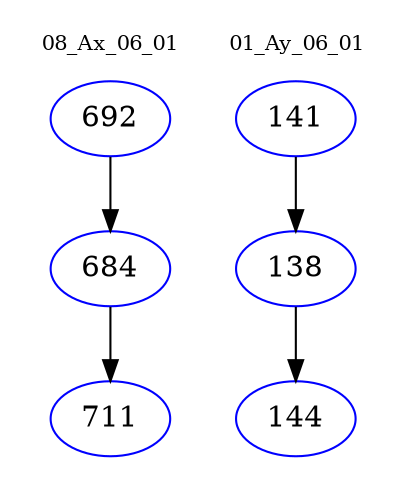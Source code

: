 digraph{
subgraph cluster_0 {
color = white
label = "08_Ax_06_01";
fontsize=10;
T0_692 [label="692", color="blue"]
T0_692 -> T0_684 [color="black"]
T0_684 [label="684", color="blue"]
T0_684 -> T0_711 [color="black"]
T0_711 [label="711", color="blue"]
}
subgraph cluster_1 {
color = white
label = "01_Ay_06_01";
fontsize=10;
T1_141 [label="141", color="blue"]
T1_141 -> T1_138 [color="black"]
T1_138 [label="138", color="blue"]
T1_138 -> T1_144 [color="black"]
T1_144 [label="144", color="blue"]
}
}
